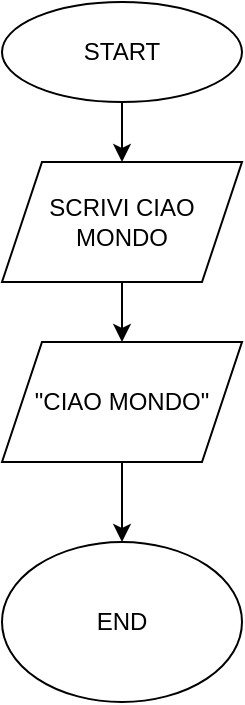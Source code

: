 <mxfile version="21.1.4" type="google">
  <diagram name="Pagina-1" id="PdGr3hInESBV8fcOvJXR">
    <mxGraphModel grid="1" page="1" gridSize="10" guides="1" tooltips="1" connect="1" arrows="1" fold="1" pageScale="1" pageWidth="827" pageHeight="1169" math="0" shadow="0">
      <root>
        <mxCell id="0" />
        <mxCell id="1" parent="0" />
        <mxCell id="Ga4xfCkf2KRy6lJ9_Zgu-8" style="edgeStyle=orthogonalEdgeStyle;rounded=0;orthogonalLoop=1;jettySize=auto;html=1;" edge="1" parent="1" source="Ga4xfCkf2KRy6lJ9_Zgu-1" target="Ga4xfCkf2KRy6lJ9_Zgu-5">
          <mxGeometry relative="1" as="geometry" />
        </mxCell>
        <mxCell id="Ga4xfCkf2KRy6lJ9_Zgu-1" value="START" style="ellipse;whiteSpace=wrap;html=1;" vertex="1" parent="1">
          <mxGeometry x="340" y="30" width="120" height="50" as="geometry" />
        </mxCell>
        <mxCell id="Ga4xfCkf2KRy6lJ9_Zgu-9" style="edgeStyle=orthogonalEdgeStyle;rounded=0;orthogonalLoop=1;jettySize=auto;html=1;" edge="1" parent="1" source="Ga4xfCkf2KRy6lJ9_Zgu-5" target="Ga4xfCkf2KRy6lJ9_Zgu-6">
          <mxGeometry relative="1" as="geometry" />
        </mxCell>
        <mxCell id="Ga4xfCkf2KRy6lJ9_Zgu-5" value="SCRIVI CIAO MONDO" style="shape=parallelogram;perimeter=parallelogramPerimeter;whiteSpace=wrap;html=1;fixedSize=1;" vertex="1" parent="1">
          <mxGeometry x="340" y="110" width="120" height="60" as="geometry" />
        </mxCell>
        <mxCell id="Ga4xfCkf2KRy6lJ9_Zgu-11" style="edgeStyle=orthogonalEdgeStyle;rounded=0;orthogonalLoop=1;jettySize=auto;html=1;" edge="1" parent="1" source="Ga4xfCkf2KRy6lJ9_Zgu-6" target="Ga4xfCkf2KRy6lJ9_Zgu-10">
          <mxGeometry relative="1" as="geometry" />
        </mxCell>
        <mxCell id="Ga4xfCkf2KRy6lJ9_Zgu-6" value="&quot;CIAO MONDO&quot;" style="shape=parallelogram;perimeter=parallelogramPerimeter;whiteSpace=wrap;html=1;fixedSize=1;" vertex="1" parent="1">
          <mxGeometry x="340" y="200" width="120" height="60" as="geometry" />
        </mxCell>
        <mxCell id="Ga4xfCkf2KRy6lJ9_Zgu-10" value="END" style="ellipse;whiteSpace=wrap;html=1;" vertex="1" parent="1">
          <mxGeometry x="340" y="300" width="120" height="80" as="geometry" />
        </mxCell>
      </root>
    </mxGraphModel>
  </diagram>
</mxfile>
